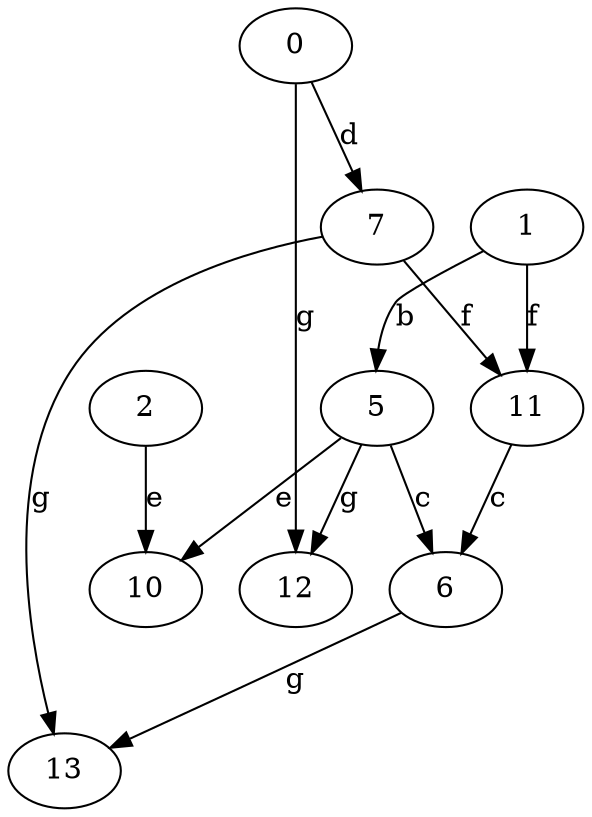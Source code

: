strict digraph  {
1;
2;
5;
6;
7;
10;
0;
11;
12;
13;
1 -> 5  [label=b];
1 -> 11  [label=f];
2 -> 10  [label=e];
5 -> 6  [label=c];
5 -> 10  [label=e];
5 -> 12  [label=g];
6 -> 13  [label=g];
7 -> 11  [label=f];
7 -> 13  [label=g];
0 -> 7  [label=d];
0 -> 12  [label=g];
11 -> 6  [label=c];
}
